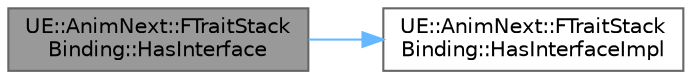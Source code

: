 digraph "UE::AnimNext::FTraitStackBinding::HasInterface"
{
 // INTERACTIVE_SVG=YES
 // LATEX_PDF_SIZE
  bgcolor="transparent";
  edge [fontname=Helvetica,fontsize=10,labelfontname=Helvetica,labelfontsize=10];
  node [fontname=Helvetica,fontsize=10,shape=box,height=0.2,width=0.4];
  rankdir="LR";
  Node1 [id="Node000001",label="UE::AnimNext::FTraitStack\lBinding::HasInterface",height=0.2,width=0.4,color="gray40", fillcolor="grey60", style="filled", fontcolor="black",tooltip=" "];
  Node1 -> Node2 [id="edge1_Node000001_Node000002",color="steelblue1",style="solid",tooltip=" "];
  Node2 [id="Node000002",label="UE::AnimNext::FTraitStack\lBinding::HasInterfaceImpl",height=0.2,width=0.4,color="grey40", fillcolor="white", style="filled",URL="$d4/d88/structUE_1_1AnimNext_1_1FTraitStackBinding.html#a1eb90fe437f6662b84845e265c027e9c",tooltip=" "];
}
